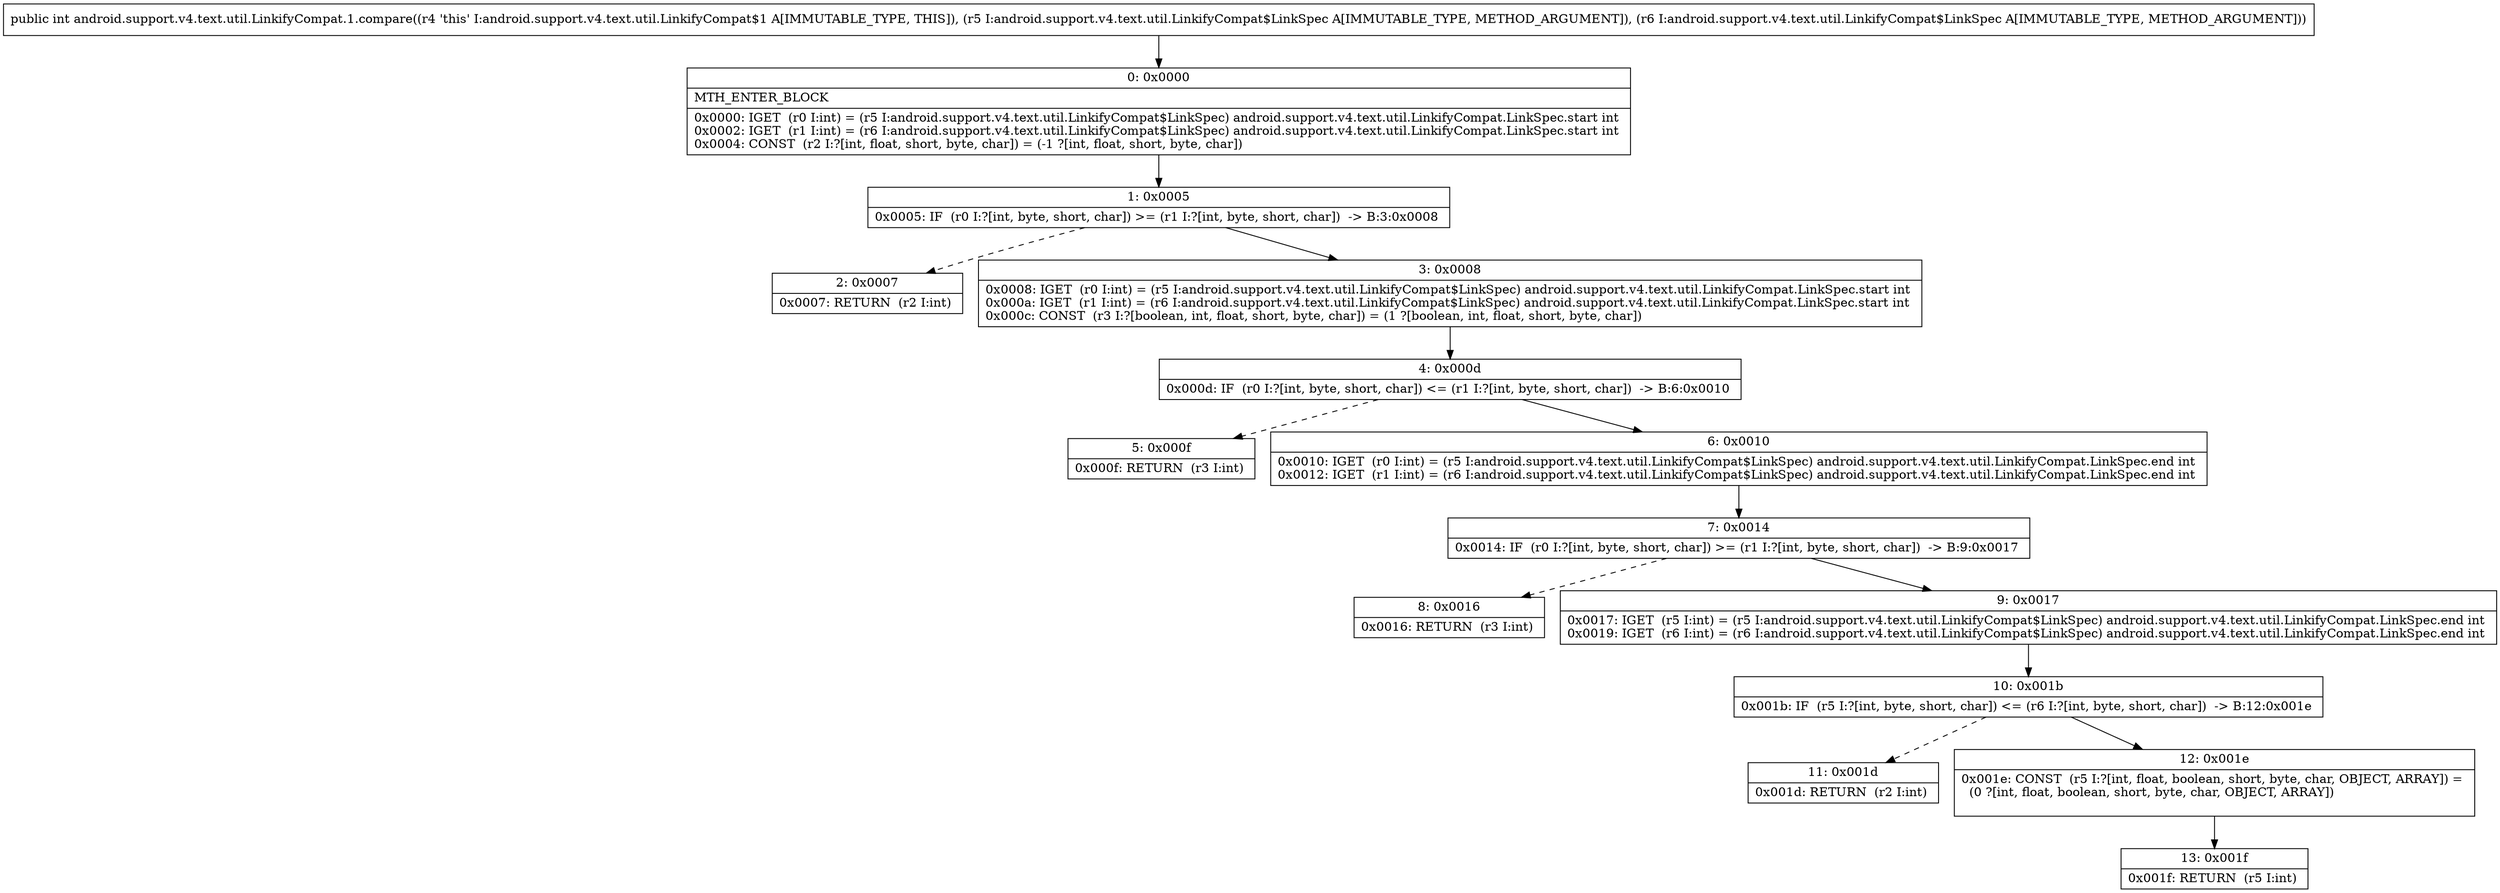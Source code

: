 digraph "CFG forandroid.support.v4.text.util.LinkifyCompat.1.compare(Landroid\/support\/v4\/text\/util\/LinkifyCompat$LinkSpec;Landroid\/support\/v4\/text\/util\/LinkifyCompat$LinkSpec;)I" {
Node_0 [shape=record,label="{0\:\ 0x0000|MTH_ENTER_BLOCK\l|0x0000: IGET  (r0 I:int) = (r5 I:android.support.v4.text.util.LinkifyCompat$LinkSpec) android.support.v4.text.util.LinkifyCompat.LinkSpec.start int \l0x0002: IGET  (r1 I:int) = (r6 I:android.support.v4.text.util.LinkifyCompat$LinkSpec) android.support.v4.text.util.LinkifyCompat.LinkSpec.start int \l0x0004: CONST  (r2 I:?[int, float, short, byte, char]) = (\-1 ?[int, float, short, byte, char]) \l}"];
Node_1 [shape=record,label="{1\:\ 0x0005|0x0005: IF  (r0 I:?[int, byte, short, char]) \>= (r1 I:?[int, byte, short, char])  \-\> B:3:0x0008 \l}"];
Node_2 [shape=record,label="{2\:\ 0x0007|0x0007: RETURN  (r2 I:int) \l}"];
Node_3 [shape=record,label="{3\:\ 0x0008|0x0008: IGET  (r0 I:int) = (r5 I:android.support.v4.text.util.LinkifyCompat$LinkSpec) android.support.v4.text.util.LinkifyCompat.LinkSpec.start int \l0x000a: IGET  (r1 I:int) = (r6 I:android.support.v4.text.util.LinkifyCompat$LinkSpec) android.support.v4.text.util.LinkifyCompat.LinkSpec.start int \l0x000c: CONST  (r3 I:?[boolean, int, float, short, byte, char]) = (1 ?[boolean, int, float, short, byte, char]) \l}"];
Node_4 [shape=record,label="{4\:\ 0x000d|0x000d: IF  (r0 I:?[int, byte, short, char]) \<= (r1 I:?[int, byte, short, char])  \-\> B:6:0x0010 \l}"];
Node_5 [shape=record,label="{5\:\ 0x000f|0x000f: RETURN  (r3 I:int) \l}"];
Node_6 [shape=record,label="{6\:\ 0x0010|0x0010: IGET  (r0 I:int) = (r5 I:android.support.v4.text.util.LinkifyCompat$LinkSpec) android.support.v4.text.util.LinkifyCompat.LinkSpec.end int \l0x0012: IGET  (r1 I:int) = (r6 I:android.support.v4.text.util.LinkifyCompat$LinkSpec) android.support.v4.text.util.LinkifyCompat.LinkSpec.end int \l}"];
Node_7 [shape=record,label="{7\:\ 0x0014|0x0014: IF  (r0 I:?[int, byte, short, char]) \>= (r1 I:?[int, byte, short, char])  \-\> B:9:0x0017 \l}"];
Node_8 [shape=record,label="{8\:\ 0x0016|0x0016: RETURN  (r3 I:int) \l}"];
Node_9 [shape=record,label="{9\:\ 0x0017|0x0017: IGET  (r5 I:int) = (r5 I:android.support.v4.text.util.LinkifyCompat$LinkSpec) android.support.v4.text.util.LinkifyCompat.LinkSpec.end int \l0x0019: IGET  (r6 I:int) = (r6 I:android.support.v4.text.util.LinkifyCompat$LinkSpec) android.support.v4.text.util.LinkifyCompat.LinkSpec.end int \l}"];
Node_10 [shape=record,label="{10\:\ 0x001b|0x001b: IF  (r5 I:?[int, byte, short, char]) \<= (r6 I:?[int, byte, short, char])  \-\> B:12:0x001e \l}"];
Node_11 [shape=record,label="{11\:\ 0x001d|0x001d: RETURN  (r2 I:int) \l}"];
Node_12 [shape=record,label="{12\:\ 0x001e|0x001e: CONST  (r5 I:?[int, float, boolean, short, byte, char, OBJECT, ARRAY]) = \l  (0 ?[int, float, boolean, short, byte, char, OBJECT, ARRAY])\l \l}"];
Node_13 [shape=record,label="{13\:\ 0x001f|0x001f: RETURN  (r5 I:int) \l}"];
MethodNode[shape=record,label="{public int android.support.v4.text.util.LinkifyCompat.1.compare((r4 'this' I:android.support.v4.text.util.LinkifyCompat$1 A[IMMUTABLE_TYPE, THIS]), (r5 I:android.support.v4.text.util.LinkifyCompat$LinkSpec A[IMMUTABLE_TYPE, METHOD_ARGUMENT]), (r6 I:android.support.v4.text.util.LinkifyCompat$LinkSpec A[IMMUTABLE_TYPE, METHOD_ARGUMENT])) }"];
MethodNode -> Node_0;
Node_0 -> Node_1;
Node_1 -> Node_2[style=dashed];
Node_1 -> Node_3;
Node_3 -> Node_4;
Node_4 -> Node_5[style=dashed];
Node_4 -> Node_6;
Node_6 -> Node_7;
Node_7 -> Node_8[style=dashed];
Node_7 -> Node_9;
Node_9 -> Node_10;
Node_10 -> Node_11[style=dashed];
Node_10 -> Node_12;
Node_12 -> Node_13;
}

